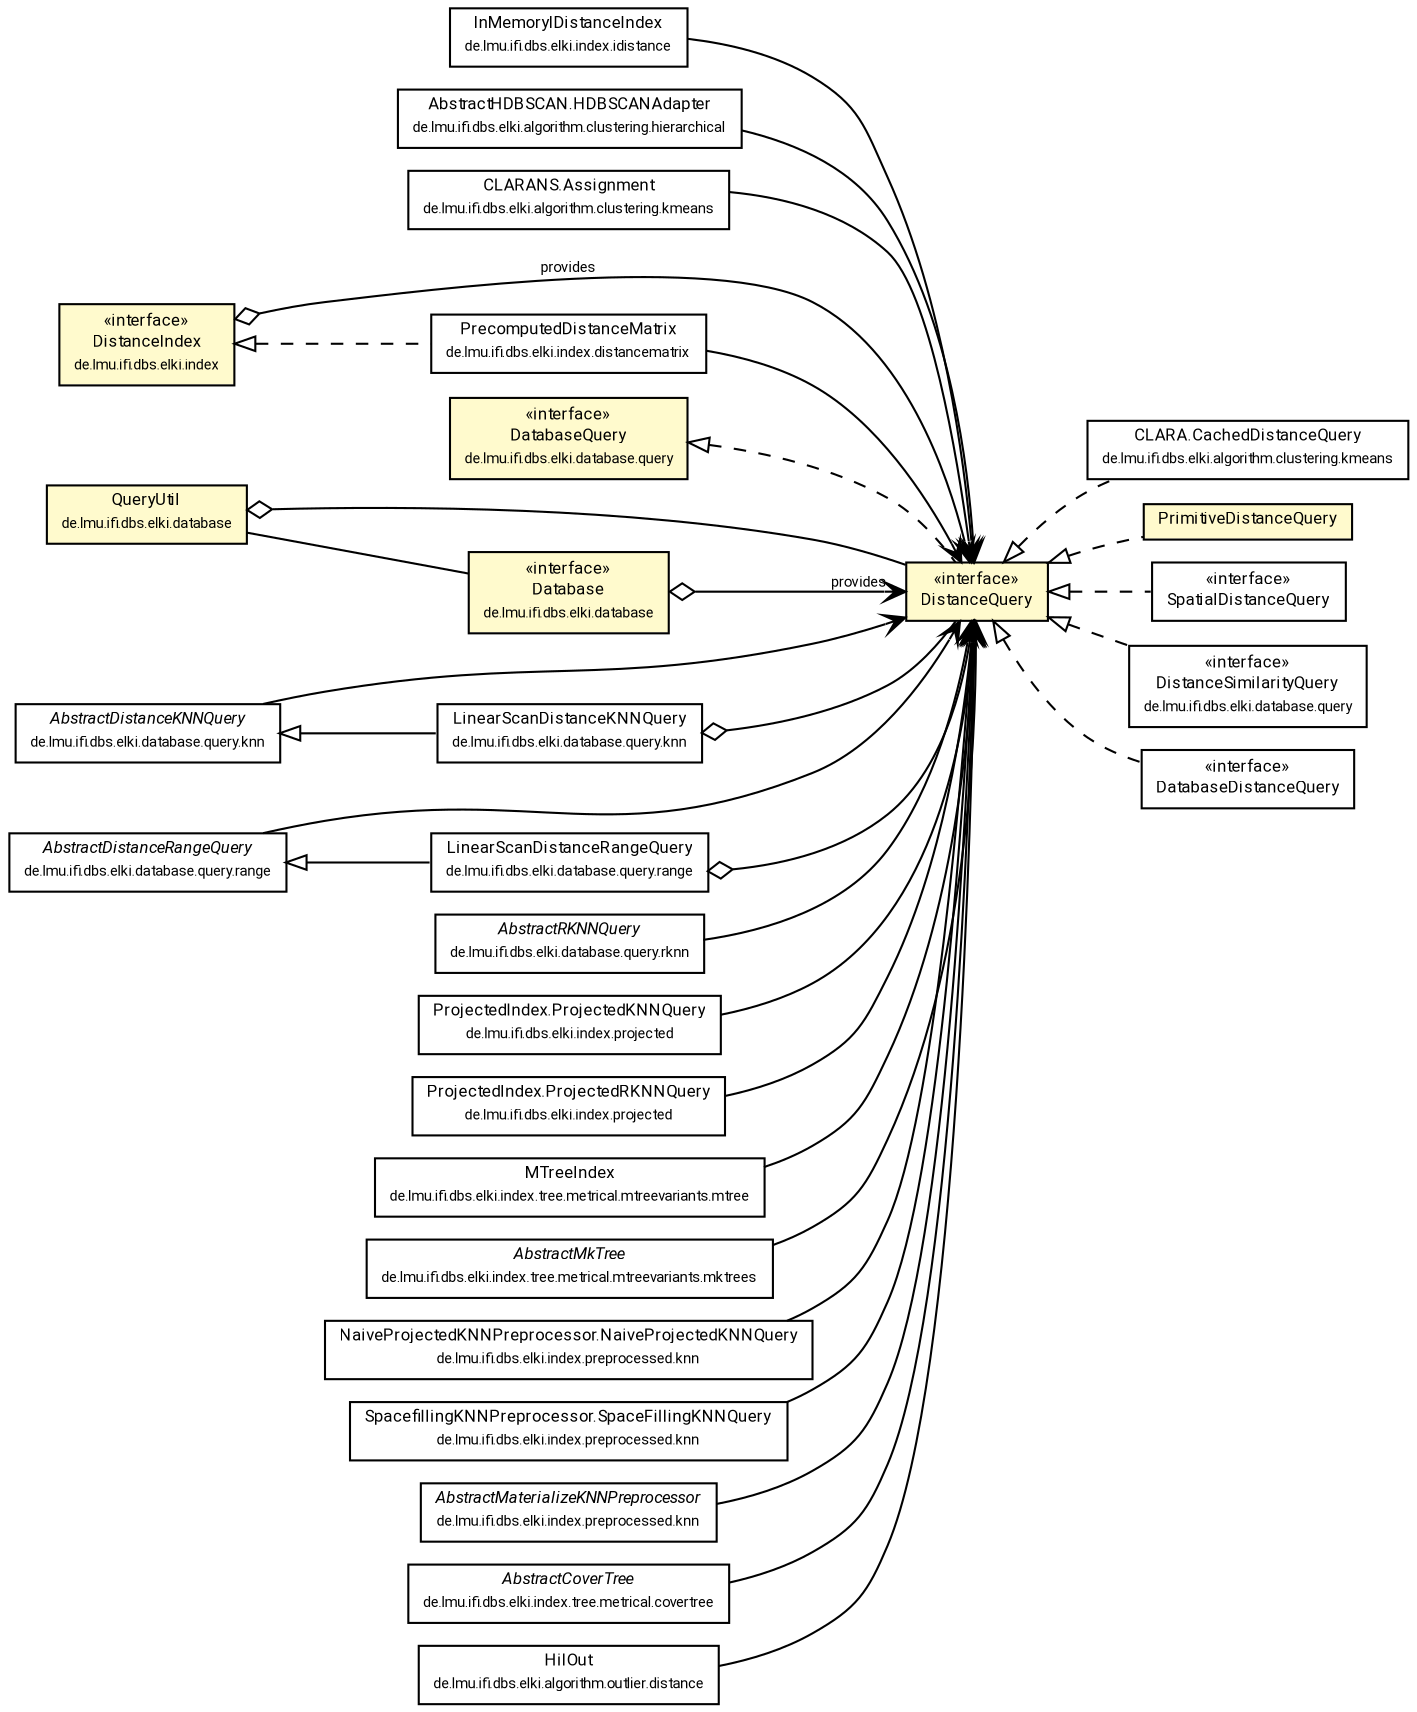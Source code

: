 #!/usr/local/bin/dot
#
# Class diagram 
# Generated by UMLGraph version R5_7_2-60-g0e99a6 (http://www.spinellis.gr/umlgraph/)
#

digraph G {
	graph [fontnames="svg"]
	edge [fontname="Roboto",fontsize=7,labelfontname="Roboto",labelfontsize=7,color="black"];
	node [fontname="Roboto",fontcolor="black",fontsize=8,shape=plaintext,margin=0,width=0,height=0];
	nodesep=0.15;
	ranksep=0.25;
	rankdir=LR;
	// de.lmu.ifi.dbs.elki.index.idistance.InMemoryIDistanceIndex<O>
	c3414023 [label=<<table title="de.lmu.ifi.dbs.elki.index.idistance.InMemoryIDistanceIndex" border="0" cellborder="1" cellspacing="0" cellpadding="2" href="../../../index/idistance/InMemoryIDistanceIndex.html" target="_parent">
		<tr><td><table border="0" cellspacing="0" cellpadding="1">
		<tr><td align="center" balign="center"> <font face="Roboto">InMemoryIDistanceIndex</font> </td></tr>
		<tr><td align="center" balign="center"> <font face="Roboto" point-size="7.0">de.lmu.ifi.dbs.elki.index.idistance</font> </td></tr>
		</table></td></tr>
		</table>>, URL="../../../index/idistance/InMemoryIDistanceIndex.html"];
	// de.lmu.ifi.dbs.elki.algorithm.clustering.hierarchical.AbstractHDBSCAN.HDBSCANAdapter
	c3414683 [label=<<table title="de.lmu.ifi.dbs.elki.algorithm.clustering.hierarchical.AbstractHDBSCAN.HDBSCANAdapter" border="0" cellborder="1" cellspacing="0" cellpadding="2" href="../../../algorithm/clustering/hierarchical/AbstractHDBSCAN.HDBSCANAdapter.html" target="_parent">
		<tr><td><table border="0" cellspacing="0" cellpadding="1">
		<tr><td align="center" balign="center"> <font face="Roboto">AbstractHDBSCAN.HDBSCANAdapter</font> </td></tr>
		<tr><td align="center" balign="center"> <font face="Roboto" point-size="7.0">de.lmu.ifi.dbs.elki.algorithm.clustering.hierarchical</font> </td></tr>
		</table></td></tr>
		</table>>, URL="../../../algorithm/clustering/hierarchical/AbstractHDBSCAN.HDBSCANAdapter.html"];
	// de.lmu.ifi.dbs.elki.algorithm.clustering.kmeans.CLARA.CachedDistanceQuery<V>
	c3414889 [label=<<table title="de.lmu.ifi.dbs.elki.algorithm.clustering.kmeans.CLARA.CachedDistanceQuery" border="0" cellborder="1" cellspacing="0" cellpadding="2" href="../../../algorithm/clustering/kmeans/CLARA.CachedDistanceQuery.html" target="_parent">
		<tr><td><table border="0" cellspacing="0" cellpadding="1">
		<tr><td align="center" balign="center"> <font face="Roboto">CLARA.CachedDistanceQuery</font> </td></tr>
		<tr><td align="center" balign="center"> <font face="Roboto" point-size="7.0">de.lmu.ifi.dbs.elki.algorithm.clustering.kmeans</font> </td></tr>
		</table></td></tr>
		</table>>, URL="../../../algorithm/clustering/kmeans/CLARA.CachedDistanceQuery.html"];
	// de.lmu.ifi.dbs.elki.algorithm.clustering.kmeans.CLARANS.Assignment
	c3414895 [label=<<table title="de.lmu.ifi.dbs.elki.algorithm.clustering.kmeans.CLARANS.Assignment" border="0" cellborder="1" cellspacing="0" cellpadding="2" href="../../../algorithm/clustering/kmeans/CLARANS.Assignment.html" target="_parent">
		<tr><td><table border="0" cellspacing="0" cellpadding="1">
		<tr><td align="center" balign="center"> <font face="Roboto">CLARANS.Assignment</font> </td></tr>
		<tr><td align="center" balign="center"> <font face="Roboto" point-size="7.0">de.lmu.ifi.dbs.elki.algorithm.clustering.kmeans</font> </td></tr>
		</table></td></tr>
		</table>>, URL="../../../algorithm/clustering/kmeans/CLARANS.Assignment.html"];
	// de.lmu.ifi.dbs.elki.index.DistanceIndex<O>
	c3415116 [label=<<table title="de.lmu.ifi.dbs.elki.index.DistanceIndex" border="0" cellborder="1" cellspacing="0" cellpadding="2" bgcolor="LemonChiffon" href="../../../index/DistanceIndex.html" target="_parent">
		<tr><td><table border="0" cellspacing="0" cellpadding="1">
		<tr><td align="center" balign="center"> &#171;interface&#187; </td></tr>
		<tr><td align="center" balign="center"> <font face="Roboto">DistanceIndex</font> </td></tr>
		<tr><td align="center" balign="center"> <font face="Roboto" point-size="7.0">de.lmu.ifi.dbs.elki.index</font> </td></tr>
		</table></td></tr>
		</table>>, URL="../../../index/DistanceIndex.html"];
	// de.lmu.ifi.dbs.elki.database.query.distance.PrimitiveDistanceQuery<O>
	c3415141 [label=<<table title="de.lmu.ifi.dbs.elki.database.query.distance.PrimitiveDistanceQuery" border="0" cellborder="1" cellspacing="0" cellpadding="2" bgcolor="LemonChiffon" href="PrimitiveDistanceQuery.html" target="_parent">
		<tr><td><table border="0" cellspacing="0" cellpadding="1">
		<tr><td align="center" balign="center"> <font face="Roboto">PrimitiveDistanceQuery</font> </td></tr>
		</table></td></tr>
		</table>>, URL="PrimitiveDistanceQuery.html"];
	// de.lmu.ifi.dbs.elki.database.query.distance.DistanceQuery<O>
	c3415143 [label=<<table title="de.lmu.ifi.dbs.elki.database.query.distance.DistanceQuery" border="0" cellborder="1" cellspacing="0" cellpadding="2" bgcolor="lemonChiffon" href="DistanceQuery.html" target="_parent">
		<tr><td><table border="0" cellspacing="0" cellpadding="1">
		<tr><td align="center" balign="center"> &#171;interface&#187; </td></tr>
		<tr><td align="center" balign="center"> <font face="Roboto">DistanceQuery</font> </td></tr>
		</table></td></tr>
		</table>>, URL="DistanceQuery.html"];
	// de.lmu.ifi.dbs.elki.database.query.distance.SpatialDistanceQuery<V extends de.lmu.ifi.dbs.elki.data.spatial.SpatialComparable>
	c3415146 [label=<<table title="de.lmu.ifi.dbs.elki.database.query.distance.SpatialDistanceQuery" border="0" cellborder="1" cellspacing="0" cellpadding="2" href="SpatialDistanceQuery.html" target="_parent">
		<tr><td><table border="0" cellspacing="0" cellpadding="1">
		<tr><td align="center" balign="center"> &#171;interface&#187; </td></tr>
		<tr><td align="center" balign="center"> <font face="Roboto">SpatialDistanceQuery</font> </td></tr>
		</table></td></tr>
		</table>>, URL="SpatialDistanceQuery.html"];
	// de.lmu.ifi.dbs.elki.database.query.DatabaseQuery
	c3415148 [label=<<table title="de.lmu.ifi.dbs.elki.database.query.DatabaseQuery" border="0" cellborder="1" cellspacing="0" cellpadding="2" bgcolor="LemonChiffon" href="../DatabaseQuery.html" target="_parent">
		<tr><td><table border="0" cellspacing="0" cellpadding="1">
		<tr><td align="center" balign="center"> &#171;interface&#187; </td></tr>
		<tr><td align="center" balign="center"> <font face="Roboto">DatabaseQuery</font> </td></tr>
		<tr><td align="center" balign="center"> <font face="Roboto" point-size="7.0">de.lmu.ifi.dbs.elki.database.query</font> </td></tr>
		</table></td></tr>
		</table>>, URL="../DatabaseQuery.html"];
	// de.lmu.ifi.dbs.elki.database.query.DistanceSimilarityQuery<O>
	c3415150 [label=<<table title="de.lmu.ifi.dbs.elki.database.query.DistanceSimilarityQuery" border="0" cellborder="1" cellspacing="0" cellpadding="2" href="../DistanceSimilarityQuery.html" target="_parent">
		<tr><td><table border="0" cellspacing="0" cellpadding="1">
		<tr><td align="center" balign="center"> &#171;interface&#187; </td></tr>
		<tr><td align="center" balign="center"> <font face="Roboto">DistanceSimilarityQuery</font> </td></tr>
		<tr><td align="center" balign="center"> <font face="Roboto" point-size="7.0">de.lmu.ifi.dbs.elki.database.query</font> </td></tr>
		</table></td></tr>
		</table>>, URL="../DistanceSimilarityQuery.html"];
	// de.lmu.ifi.dbs.elki.database.Database
	c3415162 [label=<<table title="de.lmu.ifi.dbs.elki.database.Database" border="0" cellborder="1" cellspacing="0" cellpadding="2" bgcolor="LemonChiffon" href="../../Database.html" target="_parent">
		<tr><td><table border="0" cellspacing="0" cellpadding="1">
		<tr><td align="center" balign="center"> &#171;interface&#187; </td></tr>
		<tr><td align="center" balign="center"> <font face="Roboto">Database</font> </td></tr>
		<tr><td align="center" balign="center"> <font face="Roboto" point-size="7.0">de.lmu.ifi.dbs.elki.database</font> </td></tr>
		</table></td></tr>
		</table>>, URL="../../Database.html"];
	// de.lmu.ifi.dbs.elki.database.query.distance.DatabaseDistanceQuery<O>
	c3416212 [label=<<table title="de.lmu.ifi.dbs.elki.database.query.distance.DatabaseDistanceQuery" border="0" cellborder="1" cellspacing="0" cellpadding="2" href="DatabaseDistanceQuery.html" target="_parent">
		<tr><td><table border="0" cellspacing="0" cellpadding="1">
		<tr><td align="center" balign="center"> &#171;interface&#187; </td></tr>
		<tr><td align="center" balign="center"> <font face="Roboto">DatabaseDistanceQuery</font> </td></tr>
		</table></td></tr>
		</table>>, URL="DatabaseDistanceQuery.html"];
	// de.lmu.ifi.dbs.elki.database.query.knn.LinearScanDistanceKNNQuery<O>
	c3416214 [label=<<table title="de.lmu.ifi.dbs.elki.database.query.knn.LinearScanDistanceKNNQuery" border="0" cellborder="1" cellspacing="0" cellpadding="2" href="../knn/LinearScanDistanceKNNQuery.html" target="_parent">
		<tr><td><table border="0" cellspacing="0" cellpadding="1">
		<tr><td align="center" balign="center"> <font face="Roboto">LinearScanDistanceKNNQuery</font> </td></tr>
		<tr><td align="center" balign="center"> <font face="Roboto" point-size="7.0">de.lmu.ifi.dbs.elki.database.query.knn</font> </td></tr>
		</table></td></tr>
		</table>>, URL="../knn/LinearScanDistanceKNNQuery.html"];
	// de.lmu.ifi.dbs.elki.database.query.knn.AbstractDistanceKNNQuery<O>
	c3416216 [label=<<table title="de.lmu.ifi.dbs.elki.database.query.knn.AbstractDistanceKNNQuery" border="0" cellborder="1" cellspacing="0" cellpadding="2" href="../knn/AbstractDistanceKNNQuery.html" target="_parent">
		<tr><td><table border="0" cellspacing="0" cellpadding="1">
		<tr><td align="center" balign="center"> <font face="Roboto"><i>AbstractDistanceKNNQuery</i></font> </td></tr>
		<tr><td align="center" balign="center"> <font face="Roboto" point-size="7.0">de.lmu.ifi.dbs.elki.database.query.knn</font> </td></tr>
		</table></td></tr>
		</table>>, URL="../knn/AbstractDistanceKNNQuery.html"];
	// de.lmu.ifi.dbs.elki.database.query.range.LinearScanDistanceRangeQuery<O>
	c3416218 [label=<<table title="de.lmu.ifi.dbs.elki.database.query.range.LinearScanDistanceRangeQuery" border="0" cellborder="1" cellspacing="0" cellpadding="2" href="../range/LinearScanDistanceRangeQuery.html" target="_parent">
		<tr><td><table border="0" cellspacing="0" cellpadding="1">
		<tr><td align="center" balign="center"> <font face="Roboto">LinearScanDistanceRangeQuery</font> </td></tr>
		<tr><td align="center" balign="center"> <font face="Roboto" point-size="7.0">de.lmu.ifi.dbs.elki.database.query.range</font> </td></tr>
		</table></td></tr>
		</table>>, URL="../range/LinearScanDistanceRangeQuery.html"];
	// de.lmu.ifi.dbs.elki.database.query.range.AbstractDistanceRangeQuery<O>
	c3416222 [label=<<table title="de.lmu.ifi.dbs.elki.database.query.range.AbstractDistanceRangeQuery" border="0" cellborder="1" cellspacing="0" cellpadding="2" href="../range/AbstractDistanceRangeQuery.html" target="_parent">
		<tr><td><table border="0" cellspacing="0" cellpadding="1">
		<tr><td align="center" balign="center"> <font face="Roboto"><i>AbstractDistanceRangeQuery</i></font> </td></tr>
		<tr><td align="center" balign="center"> <font face="Roboto" point-size="7.0">de.lmu.ifi.dbs.elki.database.query.range</font> </td></tr>
		</table></td></tr>
		</table>>, URL="../range/AbstractDistanceRangeQuery.html"];
	// de.lmu.ifi.dbs.elki.database.query.rknn.AbstractRKNNQuery<O>
	c3416226 [label=<<table title="de.lmu.ifi.dbs.elki.database.query.rknn.AbstractRKNNQuery" border="0" cellborder="1" cellspacing="0" cellpadding="2" href="../rknn/AbstractRKNNQuery.html" target="_parent">
		<tr><td><table border="0" cellspacing="0" cellpadding="1">
		<tr><td align="center" balign="center"> <font face="Roboto"><i>AbstractRKNNQuery</i></font> </td></tr>
		<tr><td align="center" balign="center"> <font face="Roboto" point-size="7.0">de.lmu.ifi.dbs.elki.database.query.rknn</font> </td></tr>
		</table></td></tr>
		</table>>, URL="../rknn/AbstractRKNNQuery.html"];
	// de.lmu.ifi.dbs.elki.database.QueryUtil
	c3416240 [label=<<table title="de.lmu.ifi.dbs.elki.database.QueryUtil" border="0" cellborder="1" cellspacing="0" cellpadding="2" bgcolor="LemonChiffon" href="../../QueryUtil.html" target="_parent">
		<tr><td><table border="0" cellspacing="0" cellpadding="1">
		<tr><td align="center" balign="center"> <font face="Roboto">QueryUtil</font> </td></tr>
		<tr><td align="center" balign="center"> <font face="Roboto" point-size="7.0">de.lmu.ifi.dbs.elki.database</font> </td></tr>
		</table></td></tr>
		</table>>, URL="../../QueryUtil.html"];
	// de.lmu.ifi.dbs.elki.index.projected.ProjectedIndex<O, I>.ProjectedKNNQuery
	c3416339 [label=<<table title="de.lmu.ifi.dbs.elki.index.projected.ProjectedIndex.ProjectedKNNQuery" border="0" cellborder="1" cellspacing="0" cellpadding="2" href="../../../index/projected/ProjectedIndex.ProjectedKNNQuery.html" target="_parent">
		<tr><td><table border="0" cellspacing="0" cellpadding="1">
		<tr><td align="center" balign="center"> <font face="Roboto">ProjectedIndex.ProjectedKNNQuery</font> </td></tr>
		<tr><td align="center" balign="center"> <font face="Roboto" point-size="7.0">de.lmu.ifi.dbs.elki.index.projected</font> </td></tr>
		</table></td></tr>
		</table>>, URL="../../../index/projected/ProjectedIndex.ProjectedKNNQuery.html"];
	// de.lmu.ifi.dbs.elki.index.projected.ProjectedIndex<O, I>.ProjectedRKNNQuery
	c3416341 [label=<<table title="de.lmu.ifi.dbs.elki.index.projected.ProjectedIndex.ProjectedRKNNQuery" border="0" cellborder="1" cellspacing="0" cellpadding="2" href="../../../index/projected/ProjectedIndex.ProjectedRKNNQuery.html" target="_parent">
		<tr><td><table border="0" cellspacing="0" cellpadding="1">
		<tr><td align="center" balign="center"> <font face="Roboto">ProjectedIndex.ProjectedRKNNQuery</font> </td></tr>
		<tr><td align="center" balign="center"> <font face="Roboto" point-size="7.0">de.lmu.ifi.dbs.elki.index.projected</font> </td></tr>
		</table></td></tr>
		</table>>, URL="../../../index/projected/ProjectedIndex.ProjectedRKNNQuery.html"];
	// de.lmu.ifi.dbs.elki.index.tree.metrical.mtreevariants.mtree.MTreeIndex<O>
	c3416387 [label=<<table title="de.lmu.ifi.dbs.elki.index.tree.metrical.mtreevariants.mtree.MTreeIndex" border="0" cellborder="1" cellspacing="0" cellpadding="2" href="../../../index/tree/metrical/mtreevariants/mtree/MTreeIndex.html" target="_parent">
		<tr><td><table border="0" cellspacing="0" cellpadding="1">
		<tr><td align="center" balign="center"> <font face="Roboto">MTreeIndex</font> </td></tr>
		<tr><td align="center" balign="center"> <font face="Roboto" point-size="7.0">de.lmu.ifi.dbs.elki.index.tree.metrical.mtreevariants.mtree</font> </td></tr>
		</table></td></tr>
		</table>>, URL="../../../index/tree/metrical/mtreevariants/mtree/MTreeIndex.html"];
	// de.lmu.ifi.dbs.elki.index.tree.metrical.mtreevariants.mktrees.AbstractMkTree<O, N extends de.lmu.ifi.dbs.elki.index.tree.metrical.mtreevariants.AbstractMTreeNode<O, N, E>, E extends de.lmu.ifi.dbs.elki.index.tree.metrical.mtreevariants.MTreeEntry, S extends de.lmu.ifi.dbs.elki.index.tree.metrical.mtreevariants.MTreeSettings<O, N, E>>
	c3416417 [label=<<table title="de.lmu.ifi.dbs.elki.index.tree.metrical.mtreevariants.mktrees.AbstractMkTree" border="0" cellborder="1" cellspacing="0" cellpadding="2" href="../../../index/tree/metrical/mtreevariants/mktrees/AbstractMkTree.html" target="_parent">
		<tr><td><table border="0" cellspacing="0" cellpadding="1">
		<tr><td align="center" balign="center"> <font face="Roboto"><i>AbstractMkTree</i></font> </td></tr>
		<tr><td align="center" balign="center"> <font face="Roboto" point-size="7.0">de.lmu.ifi.dbs.elki.index.tree.metrical.mtreevariants.mktrees</font> </td></tr>
		</table></td></tr>
		</table>>, URL="../../../index/tree/metrical/mtreevariants/mktrees/AbstractMkTree.html"];
	// de.lmu.ifi.dbs.elki.index.distancematrix.PrecomputedDistanceMatrix<O>
	c3416466 [label=<<table title="de.lmu.ifi.dbs.elki.index.distancematrix.PrecomputedDistanceMatrix" border="0" cellborder="1" cellspacing="0" cellpadding="2" href="../../../index/distancematrix/PrecomputedDistanceMatrix.html" target="_parent">
		<tr><td><table border="0" cellspacing="0" cellpadding="1">
		<tr><td align="center" balign="center"> <font face="Roboto">PrecomputedDistanceMatrix</font> </td></tr>
		<tr><td align="center" balign="center"> <font face="Roboto" point-size="7.0">de.lmu.ifi.dbs.elki.index.distancematrix</font> </td></tr>
		</table></td></tr>
		</table>>, URL="../../../index/distancematrix/PrecomputedDistanceMatrix.html"];
	// de.lmu.ifi.dbs.elki.index.preprocessed.knn.NaiveProjectedKNNPreprocessor<O extends de.lmu.ifi.dbs.elki.data.NumberVector>.NaiveProjectedKNNQuery
	c3416478 [label=<<table title="de.lmu.ifi.dbs.elki.index.preprocessed.knn.NaiveProjectedKNNPreprocessor.NaiveProjectedKNNQuery" border="0" cellborder="1" cellspacing="0" cellpadding="2" href="../../../index/preprocessed/knn/NaiveProjectedKNNPreprocessor.NaiveProjectedKNNQuery.html" target="_parent">
		<tr><td><table border="0" cellspacing="0" cellpadding="1">
		<tr><td align="center" balign="center"> <font face="Roboto">NaiveProjectedKNNPreprocessor.NaiveProjectedKNNQuery</font> </td></tr>
		<tr><td align="center" balign="center"> <font face="Roboto" point-size="7.0">de.lmu.ifi.dbs.elki.index.preprocessed.knn</font> </td></tr>
		</table></td></tr>
		</table>>, URL="../../../index/preprocessed/knn/NaiveProjectedKNNPreprocessor.NaiveProjectedKNNQuery.html"];
	// de.lmu.ifi.dbs.elki.index.preprocessed.knn.SpacefillingKNNPreprocessor<O extends de.lmu.ifi.dbs.elki.data.NumberVector>.SpaceFillingKNNQuery
	c3416497 [label=<<table title="de.lmu.ifi.dbs.elki.index.preprocessed.knn.SpacefillingKNNPreprocessor.SpaceFillingKNNQuery" border="0" cellborder="1" cellspacing="0" cellpadding="2" href="../../../index/preprocessed/knn/SpacefillingKNNPreprocessor.SpaceFillingKNNQuery.html" target="_parent">
		<tr><td><table border="0" cellspacing="0" cellpadding="1">
		<tr><td align="center" balign="center"> <font face="Roboto">SpacefillingKNNPreprocessor.SpaceFillingKNNQuery</font> </td></tr>
		<tr><td align="center" balign="center"> <font face="Roboto" point-size="7.0">de.lmu.ifi.dbs.elki.index.preprocessed.knn</font> </td></tr>
		</table></td></tr>
		</table>>, URL="../../../index/preprocessed/knn/SpacefillingKNNPreprocessor.SpaceFillingKNNQuery.html"];
	// de.lmu.ifi.dbs.elki.index.preprocessed.knn.AbstractMaterializeKNNPreprocessor<O>
	c3416502 [label=<<table title="de.lmu.ifi.dbs.elki.index.preprocessed.knn.AbstractMaterializeKNNPreprocessor" border="0" cellborder="1" cellspacing="0" cellpadding="2" href="../../../index/preprocessed/knn/AbstractMaterializeKNNPreprocessor.html" target="_parent">
		<tr><td><table border="0" cellspacing="0" cellpadding="1">
		<tr><td align="center" balign="center"> <font face="Roboto"><i>AbstractMaterializeKNNPreprocessor</i></font> </td></tr>
		<tr><td align="center" balign="center"> <font face="Roboto" point-size="7.0">de.lmu.ifi.dbs.elki.index.preprocessed.knn</font> </td></tr>
		</table></td></tr>
		</table>>, URL="../../../index/preprocessed/knn/AbstractMaterializeKNNPreprocessor.html"];
	// de.lmu.ifi.dbs.elki.index.tree.metrical.covertree.AbstractCoverTree<O>
	c3416663 [label=<<table title="de.lmu.ifi.dbs.elki.index.tree.metrical.covertree.AbstractCoverTree" border="0" cellborder="1" cellspacing="0" cellpadding="2" href="../../../index/tree/metrical/covertree/AbstractCoverTree.html" target="_parent">
		<tr><td><table border="0" cellspacing="0" cellpadding="1">
		<tr><td align="center" balign="center"> <font face="Roboto"><i>AbstractCoverTree</i></font> </td></tr>
		<tr><td align="center" balign="center"> <font face="Roboto" point-size="7.0">de.lmu.ifi.dbs.elki.index.tree.metrical.covertree</font> </td></tr>
		</table></td></tr>
		</table>>, URL="../../../index/tree/metrical/covertree/AbstractCoverTree.html"];
	// de.lmu.ifi.dbs.elki.algorithm.outlier.distance.HilOut<O extends de.lmu.ifi.dbs.elki.data.NumberVector>
	c3416996 [label=<<table title="de.lmu.ifi.dbs.elki.algorithm.outlier.distance.HilOut" border="0" cellborder="1" cellspacing="0" cellpadding="2" href="../../../algorithm/outlier/distance/HilOut.html" target="_parent">
		<tr><td><table border="0" cellspacing="0" cellpadding="1">
		<tr><td align="center" balign="center"> <font face="Roboto">HilOut</font> </td></tr>
		<tr><td align="center" balign="center"> <font face="Roboto" point-size="7.0">de.lmu.ifi.dbs.elki.algorithm.outlier.distance</font> </td></tr>
		</table></td></tr>
		</table>>, URL="../../../algorithm/outlier/distance/HilOut.html"];
	// de.lmu.ifi.dbs.elki.algorithm.clustering.kmeans.CLARA.CachedDistanceQuery<V> implements de.lmu.ifi.dbs.elki.database.query.distance.DistanceQuery<O>
	c3415143 -> c3414889 [arrowtail=empty,style=dashed,dir=back,weight=9];
	// de.lmu.ifi.dbs.elki.index.DistanceIndex<O> navhas de.lmu.ifi.dbs.elki.database.query.distance.DistanceQuery<O>
	c3415116 -> c3415143 [arrowhead=open,arrowtail=ediamond,dir=both,weight=3,label="provides"];
	// de.lmu.ifi.dbs.elki.database.query.distance.PrimitiveDistanceQuery<O> implements de.lmu.ifi.dbs.elki.database.query.distance.DistanceQuery<O>
	c3415143 -> c3415141 [arrowtail=empty,style=dashed,dir=back,weight=9];
	// de.lmu.ifi.dbs.elki.database.query.distance.DistanceQuery<O> implements de.lmu.ifi.dbs.elki.database.query.DatabaseQuery
	c3415148 -> c3415143 [arrowtail=empty,style=dashed,dir=back,weight=9];
	// de.lmu.ifi.dbs.elki.database.query.distance.SpatialDistanceQuery<V extends de.lmu.ifi.dbs.elki.data.spatial.SpatialComparable> implements de.lmu.ifi.dbs.elki.database.query.distance.DistanceQuery<O>
	c3415143 -> c3415146 [arrowtail=empty,style=dashed,dir=back,weight=9];
	// de.lmu.ifi.dbs.elki.database.query.DistanceSimilarityQuery<O> implements de.lmu.ifi.dbs.elki.database.query.distance.DistanceQuery<O>
	c3415143 -> c3415150 [arrowtail=empty,style=dashed,dir=back,weight=9];
	// de.lmu.ifi.dbs.elki.database.Database navhas de.lmu.ifi.dbs.elki.database.query.distance.DistanceQuery<O>
	c3415162 -> c3415143 [arrowhead=open,arrowtail=ediamond,dir=both,weight=3,label="provides"];
	// de.lmu.ifi.dbs.elki.database.query.distance.DatabaseDistanceQuery<O> implements de.lmu.ifi.dbs.elki.database.query.distance.DistanceQuery<O>
	c3415143 -> c3416212 [arrowtail=empty,style=dashed,dir=back,weight=9];
	// de.lmu.ifi.dbs.elki.database.query.knn.LinearScanDistanceKNNQuery<O> extends de.lmu.ifi.dbs.elki.database.query.knn.AbstractDistanceKNNQuery<O>
	c3416216 -> c3416214 [arrowtail=empty,dir=back,weight=10];
	// de.lmu.ifi.dbs.elki.database.query.knn.LinearScanDistanceKNNQuery<O> has de.lmu.ifi.dbs.elki.database.query.distance.DistanceQuery<O>
	c3416214 -> c3415143 [arrowhead=none,arrowtail=ediamond,dir=back,weight=4];
	// de.lmu.ifi.dbs.elki.database.query.range.LinearScanDistanceRangeQuery<O> extends de.lmu.ifi.dbs.elki.database.query.range.AbstractDistanceRangeQuery<O>
	c3416222 -> c3416218 [arrowtail=empty,dir=back,weight=10];
	// de.lmu.ifi.dbs.elki.database.query.range.LinearScanDistanceRangeQuery<O> has de.lmu.ifi.dbs.elki.database.query.distance.DistanceQuery<O>
	c3416218 -> c3415143 [arrowhead=none,arrowtail=ediamond,dir=back,weight=4];
	// de.lmu.ifi.dbs.elki.database.QueryUtil has de.lmu.ifi.dbs.elki.database.query.distance.DistanceQuery<O>
	c3416240 -> c3415143 [arrowhead=none,arrowtail=ediamond,dir=back,weight=4];
	// de.lmu.ifi.dbs.elki.database.QueryUtil assoc de.lmu.ifi.dbs.elki.database.Database
	c3416240 -> c3415162 [arrowhead=none,weight=2];
	// de.lmu.ifi.dbs.elki.index.distancematrix.PrecomputedDistanceMatrix<O> implements de.lmu.ifi.dbs.elki.index.DistanceIndex<O>
	c3415116 -> c3416466 [arrowtail=empty,style=dashed,dir=back,weight=9];
	// de.lmu.ifi.dbs.elki.index.idistance.InMemoryIDistanceIndex<O> navassoc de.lmu.ifi.dbs.elki.database.query.distance.DistanceQuery<O>
	c3414023 -> c3415143 [arrowhead=open,weight=1];
	// de.lmu.ifi.dbs.elki.algorithm.clustering.hierarchical.AbstractHDBSCAN.HDBSCANAdapter navassoc de.lmu.ifi.dbs.elki.database.query.distance.DistanceQuery<O>
	c3414683 -> c3415143 [arrowhead=open,weight=1];
	// de.lmu.ifi.dbs.elki.algorithm.clustering.kmeans.CLARANS.Assignment navassoc de.lmu.ifi.dbs.elki.database.query.distance.DistanceQuery<O>
	c3414895 -> c3415143 [arrowhead=open,weight=1];
	// de.lmu.ifi.dbs.elki.database.query.knn.AbstractDistanceKNNQuery<O> navassoc de.lmu.ifi.dbs.elki.database.query.distance.DistanceQuery<O>
	c3416216 -> c3415143 [arrowhead=open,weight=1];
	// de.lmu.ifi.dbs.elki.database.query.range.AbstractDistanceRangeQuery<O> navassoc de.lmu.ifi.dbs.elki.database.query.distance.DistanceQuery<O>
	c3416222 -> c3415143 [arrowhead=open,weight=1];
	// de.lmu.ifi.dbs.elki.database.query.rknn.AbstractRKNNQuery<O> navassoc de.lmu.ifi.dbs.elki.database.query.distance.DistanceQuery<O>
	c3416226 -> c3415143 [arrowhead=open,weight=1];
	// de.lmu.ifi.dbs.elki.index.projected.ProjectedIndex<O, I>.ProjectedKNNQuery navassoc de.lmu.ifi.dbs.elki.database.query.distance.DistanceQuery<O>
	c3416339 -> c3415143 [arrowhead=open,weight=1];
	// de.lmu.ifi.dbs.elki.index.projected.ProjectedIndex<O, I>.ProjectedRKNNQuery navassoc de.lmu.ifi.dbs.elki.database.query.distance.DistanceQuery<O>
	c3416341 -> c3415143 [arrowhead=open,weight=1];
	// de.lmu.ifi.dbs.elki.index.tree.metrical.mtreevariants.mtree.MTreeIndex<O> navassoc de.lmu.ifi.dbs.elki.database.query.distance.DistanceQuery<O>
	c3416387 -> c3415143 [arrowhead=open,weight=1];
	// de.lmu.ifi.dbs.elki.index.tree.metrical.mtreevariants.mktrees.AbstractMkTree<O, N extends de.lmu.ifi.dbs.elki.index.tree.metrical.mtreevariants.AbstractMTreeNode<O, N, E>, E extends de.lmu.ifi.dbs.elki.index.tree.metrical.mtreevariants.MTreeEntry, S extends de.lmu.ifi.dbs.elki.index.tree.metrical.mtreevariants.MTreeSettings<O, N, E>> navassoc de.lmu.ifi.dbs.elki.database.query.distance.DistanceQuery<O>
	c3416417 -> c3415143 [arrowhead=open,weight=1];
	// de.lmu.ifi.dbs.elki.index.distancematrix.PrecomputedDistanceMatrix<O> navassoc de.lmu.ifi.dbs.elki.database.query.distance.DistanceQuery<O>
	c3416466 -> c3415143 [arrowhead=open,weight=1];
	// de.lmu.ifi.dbs.elki.index.preprocessed.knn.NaiveProjectedKNNPreprocessor<O extends de.lmu.ifi.dbs.elki.data.NumberVector>.NaiveProjectedKNNQuery navassoc de.lmu.ifi.dbs.elki.database.query.distance.DistanceQuery<O>
	c3416478 -> c3415143 [arrowhead=open,weight=1];
	// de.lmu.ifi.dbs.elki.index.preprocessed.knn.SpacefillingKNNPreprocessor<O extends de.lmu.ifi.dbs.elki.data.NumberVector>.SpaceFillingKNNQuery navassoc de.lmu.ifi.dbs.elki.database.query.distance.DistanceQuery<O>
	c3416497 -> c3415143 [arrowhead=open,weight=1];
	// de.lmu.ifi.dbs.elki.index.preprocessed.knn.AbstractMaterializeKNNPreprocessor<O> navassoc de.lmu.ifi.dbs.elki.database.query.distance.DistanceQuery<O>
	c3416502 -> c3415143 [arrowhead=open,weight=1];
	// de.lmu.ifi.dbs.elki.index.tree.metrical.covertree.AbstractCoverTree<O> navassoc de.lmu.ifi.dbs.elki.database.query.distance.DistanceQuery<O>
	c3416663 -> c3415143 [arrowhead=open,weight=1];
	// de.lmu.ifi.dbs.elki.algorithm.outlier.distance.HilOut<O extends de.lmu.ifi.dbs.elki.data.NumberVector> navassoc de.lmu.ifi.dbs.elki.database.query.distance.DistanceQuery<O>
	c3416996 -> c3415143 [arrowhead=open,weight=1];
}

